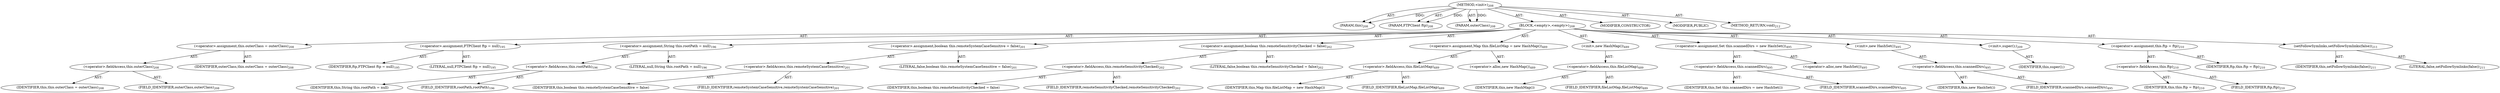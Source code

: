 digraph "&lt;init&gt;" {  
"111669149696" [label = <(METHOD,&lt;init&gt;)<SUB>208</SUB>> ]
"115964117016" [label = <(PARAM,this)<SUB>208</SUB>> ]
"115964117055" [label = <(PARAM,FTPClient ftp)<SUB>208</SUB>> ]
"115964117017" [label = <(PARAM,outerClass)<SUB>208</SUB>> ]
"25769803776" [label = <(BLOCK,&lt;empty&gt;,&lt;empty&gt;)<SUB>208</SUB>> ]
"30064771074" [label = <(&lt;operator&gt;.assignment,this.outerClass = outerClass)<SUB>208</SUB>> ]
"30064771075" [label = <(&lt;operator&gt;.fieldAccess,this.outerClass)<SUB>208</SUB>> ]
"68719476824" [label = <(IDENTIFIER,this,this.outerClass = outerClass)<SUB>208</SUB>> ]
"55834574848" [label = <(FIELD_IDENTIFIER,outerClass,outerClass)<SUB>208</SUB>> ]
"68719476825" [label = <(IDENTIFIER,outerClass,this.outerClass = outerClass)<SUB>208</SUB>> ]
"30064771076" [label = <(&lt;operator&gt;.assignment,FTPClient ftp = null)<SUB>195</SUB>> ]
"68719476925" [label = <(IDENTIFIER,ftp,FTPClient ftp = null)<SUB>195</SUB>> ]
"90194313217" [label = <(LITERAL,null,FTPClient ftp = null)<SUB>195</SUB>> ]
"30064771077" [label = <(&lt;operator&gt;.assignment,String this.rootPath = null)<SUB>196</SUB>> ]
"30064771078" [label = <(&lt;operator&gt;.fieldAccess,this.rootPath)<SUB>196</SUB>> ]
"68719476926" [label = <(IDENTIFIER,this,String this.rootPath = null)> ]
"55834574849" [label = <(FIELD_IDENTIFIER,rootPath,rootPath)<SUB>196</SUB>> ]
"90194313218" [label = <(LITERAL,null,String this.rootPath = null)<SUB>196</SUB>> ]
"30064771079" [label = <(&lt;operator&gt;.assignment,boolean this.remoteSystemCaseSensitive = false)<SUB>201</SUB>> ]
"30064771080" [label = <(&lt;operator&gt;.fieldAccess,this.remoteSystemCaseSensitive)<SUB>201</SUB>> ]
"68719476927" [label = <(IDENTIFIER,this,boolean this.remoteSystemCaseSensitive = false)> ]
"55834574850" [label = <(FIELD_IDENTIFIER,remoteSystemCaseSensitive,remoteSystemCaseSensitive)<SUB>201</SUB>> ]
"90194313219" [label = <(LITERAL,false,boolean this.remoteSystemCaseSensitive = false)<SUB>201</SUB>> ]
"30064771081" [label = <(&lt;operator&gt;.assignment,boolean this.remoteSensitivityChecked = false)<SUB>202</SUB>> ]
"30064771082" [label = <(&lt;operator&gt;.fieldAccess,this.remoteSensitivityChecked)<SUB>202</SUB>> ]
"68719476928" [label = <(IDENTIFIER,this,boolean this.remoteSensitivityChecked = false)> ]
"55834574851" [label = <(FIELD_IDENTIFIER,remoteSensitivityChecked,remoteSensitivityChecked)<SUB>202</SUB>> ]
"90194313220" [label = <(LITERAL,false,boolean this.remoteSensitivityChecked = false)<SUB>202</SUB>> ]
"30064771083" [label = <(&lt;operator&gt;.assignment,Map this.fileListMap = new HashMap())<SUB>489</SUB>> ]
"30064771084" [label = <(&lt;operator&gt;.fieldAccess,this.fileListMap)<SUB>489</SUB>> ]
"68719476929" [label = <(IDENTIFIER,this,Map this.fileListMap = new HashMap())> ]
"55834574852" [label = <(FIELD_IDENTIFIER,fileListMap,fileListMap)<SUB>489</SUB>> ]
"30064771085" [label = <(&lt;operator&gt;.alloc,new HashMap())<SUB>489</SUB>> ]
"30064771086" [label = <(&lt;init&gt;,new HashMap())<SUB>489</SUB>> ]
"30064771087" [label = <(&lt;operator&gt;.fieldAccess,this.fileListMap)<SUB>489</SUB>> ]
"68719476930" [label = <(IDENTIFIER,this,new HashMap())> ]
"55834574853" [label = <(FIELD_IDENTIFIER,fileListMap,fileListMap)<SUB>489</SUB>> ]
"30064771088" [label = <(&lt;operator&gt;.assignment,Set this.scannedDirs = new HashSet())<SUB>495</SUB>> ]
"30064771089" [label = <(&lt;operator&gt;.fieldAccess,this.scannedDirs)<SUB>495</SUB>> ]
"68719476931" [label = <(IDENTIFIER,this,Set this.scannedDirs = new HashSet())> ]
"55834574854" [label = <(FIELD_IDENTIFIER,scannedDirs,scannedDirs)<SUB>495</SUB>> ]
"30064771090" [label = <(&lt;operator&gt;.alloc,new HashSet())<SUB>495</SUB>> ]
"30064771091" [label = <(&lt;init&gt;,new HashSet())<SUB>495</SUB>> ]
"30064771092" [label = <(&lt;operator&gt;.fieldAccess,this.scannedDirs)<SUB>495</SUB>> ]
"68719476932" [label = <(IDENTIFIER,this,new HashSet())> ]
"55834574855" [label = <(FIELD_IDENTIFIER,scannedDirs,scannedDirs)<SUB>495</SUB>> ]
"30064771073" [label = <(&lt;init&gt;,super();)<SUB>209</SUB>> ]
"68719476821" [label = <(IDENTIFIER,this,super();)> ]
"30064771093" [label = <(&lt;operator&gt;.assignment,this.ftp = ftp)<SUB>210</SUB>> ]
"30064771094" [label = <(&lt;operator&gt;.fieldAccess,this.ftp)<SUB>210</SUB>> ]
"68719476822" [label = <(IDENTIFIER,this,this.ftp = ftp)<SUB>210</SUB>> ]
"55834574856" [label = <(FIELD_IDENTIFIER,ftp,ftp)<SUB>210</SUB>> ]
"68719476933" [label = <(IDENTIFIER,ftp,this.ftp = ftp)<SUB>210</SUB>> ]
"30064771095" [label = <(setFollowSymlinks,setFollowSymlinks(false))<SUB>211</SUB>> ]
"68719476823" [label = <(IDENTIFIER,this,setFollowSymlinks(false))<SUB>211</SUB>> ]
"90194313221" [label = <(LITERAL,false,setFollowSymlinks(false))<SUB>211</SUB>> ]
"133143986228" [label = <(MODIFIER,CONSTRUCTOR)> ]
"133143986229" [label = <(MODIFIER,PUBLIC)> ]
"128849018880" [label = <(METHOD_RETURN,void)<SUB>212</SUB>> ]
  "111669149696" -> "115964117016"  [ label = "AST: "] 
  "111669149696" -> "115964117055"  [ label = "AST: "] 
  "111669149696" -> "115964117017"  [ label = "AST: "] 
  "111669149696" -> "25769803776"  [ label = "AST: "] 
  "111669149696" -> "133143986228"  [ label = "AST: "] 
  "111669149696" -> "133143986229"  [ label = "AST: "] 
  "111669149696" -> "128849018880"  [ label = "AST: "] 
  "25769803776" -> "30064771074"  [ label = "AST: "] 
  "25769803776" -> "30064771076"  [ label = "AST: "] 
  "25769803776" -> "30064771077"  [ label = "AST: "] 
  "25769803776" -> "30064771079"  [ label = "AST: "] 
  "25769803776" -> "30064771081"  [ label = "AST: "] 
  "25769803776" -> "30064771083"  [ label = "AST: "] 
  "25769803776" -> "30064771086"  [ label = "AST: "] 
  "25769803776" -> "30064771088"  [ label = "AST: "] 
  "25769803776" -> "30064771091"  [ label = "AST: "] 
  "25769803776" -> "30064771073"  [ label = "AST: "] 
  "25769803776" -> "30064771093"  [ label = "AST: "] 
  "25769803776" -> "30064771095"  [ label = "AST: "] 
  "30064771074" -> "30064771075"  [ label = "AST: "] 
  "30064771074" -> "68719476825"  [ label = "AST: "] 
  "30064771075" -> "68719476824"  [ label = "AST: "] 
  "30064771075" -> "55834574848"  [ label = "AST: "] 
  "30064771076" -> "68719476925"  [ label = "AST: "] 
  "30064771076" -> "90194313217"  [ label = "AST: "] 
  "30064771077" -> "30064771078"  [ label = "AST: "] 
  "30064771077" -> "90194313218"  [ label = "AST: "] 
  "30064771078" -> "68719476926"  [ label = "AST: "] 
  "30064771078" -> "55834574849"  [ label = "AST: "] 
  "30064771079" -> "30064771080"  [ label = "AST: "] 
  "30064771079" -> "90194313219"  [ label = "AST: "] 
  "30064771080" -> "68719476927"  [ label = "AST: "] 
  "30064771080" -> "55834574850"  [ label = "AST: "] 
  "30064771081" -> "30064771082"  [ label = "AST: "] 
  "30064771081" -> "90194313220"  [ label = "AST: "] 
  "30064771082" -> "68719476928"  [ label = "AST: "] 
  "30064771082" -> "55834574851"  [ label = "AST: "] 
  "30064771083" -> "30064771084"  [ label = "AST: "] 
  "30064771083" -> "30064771085"  [ label = "AST: "] 
  "30064771084" -> "68719476929"  [ label = "AST: "] 
  "30064771084" -> "55834574852"  [ label = "AST: "] 
  "30064771086" -> "30064771087"  [ label = "AST: "] 
  "30064771087" -> "68719476930"  [ label = "AST: "] 
  "30064771087" -> "55834574853"  [ label = "AST: "] 
  "30064771088" -> "30064771089"  [ label = "AST: "] 
  "30064771088" -> "30064771090"  [ label = "AST: "] 
  "30064771089" -> "68719476931"  [ label = "AST: "] 
  "30064771089" -> "55834574854"  [ label = "AST: "] 
  "30064771091" -> "30064771092"  [ label = "AST: "] 
  "30064771092" -> "68719476932"  [ label = "AST: "] 
  "30064771092" -> "55834574855"  [ label = "AST: "] 
  "30064771073" -> "68719476821"  [ label = "AST: "] 
  "30064771093" -> "30064771094"  [ label = "AST: "] 
  "30064771093" -> "68719476933"  [ label = "AST: "] 
  "30064771094" -> "68719476822"  [ label = "AST: "] 
  "30064771094" -> "55834574856"  [ label = "AST: "] 
  "30064771095" -> "68719476823"  [ label = "AST: "] 
  "30064771095" -> "90194313221"  [ label = "AST: "] 
  "111669149696" -> "115964117016"  [ label = "DDG: "] 
  "111669149696" -> "115964117055"  [ label = "DDG: "] 
  "111669149696" -> "115964117017"  [ label = "DDG: "] 
}
